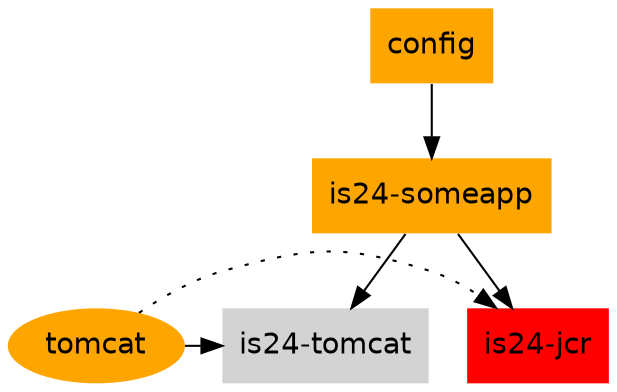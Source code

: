 digraph G {
    node[label="", style=filled, fillcolor=orange, color=none, shape=box, fontname=Helvetica];

    cc[label="tomcat", shape=oval, fillcolor=orange]
    cc -> d[style=dotted, weight=1]
    cc -> c[weight=1000]
    {rank=same; cc c d}

    a[label="config", textcolor=white, style=filled];
    b[label="is24-someapp"]
    c[label="is24-tomcat", fillcolor=lightgrey]
    d[label="is24-jcr", fillcolor=red]

    a -> b
    b -> c
    b -> d

}

